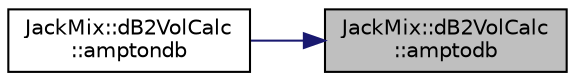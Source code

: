 digraph "JackMix::dB2VolCalc::amptodb"
{
 // LATEX_PDF_SIZE
  edge [fontname="Helvetica",fontsize="10",labelfontname="Helvetica",labelfontsize="10"];
  node [fontname="Helvetica",fontsize="10",shape=record];
  rankdir="RL";
  Node1 [label="JackMix::dB2VolCalc\l::amptodb",height=0.2,width=0.4,color="black", fillcolor="grey75", style="filled", fontcolor="black",tooltip=" "];
  Node1 -> Node2 [dir="back",color="midnightblue",fontsize="10",style="solid",fontname="Helvetica"];
  Node2 [label="JackMix::dB2VolCalc\l::amptondb",height=0.2,width=0.4,color="black", fillcolor="white", style="filled",URL="$class_jack_mix_1_1d_b2_vol_calc.html#ad80d29cac26d1f940a83d7651893d010",tooltip="With ndb = normalized dB (between 0 and 1)"];
}
